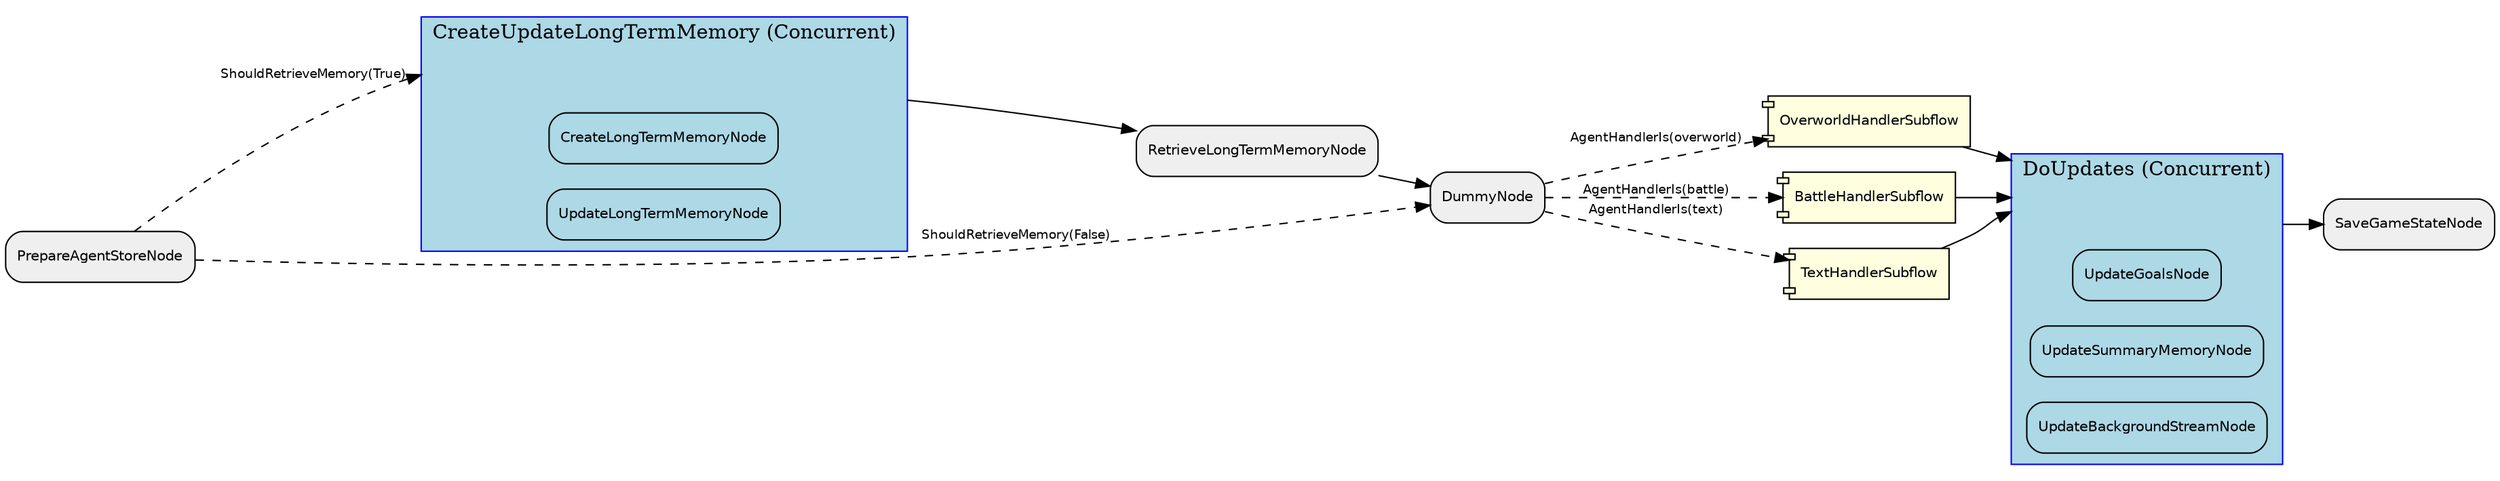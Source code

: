 digraph "G" {
  rankdir=LR;
  compound=true;
  node [shape=box, style="rounded,filled", fillcolor="#EFEFEF", fontname="Helvetica", fontsize=10];
  edge [fontname="Helvetica", fontsize=9];
  subgraph "cluster_1oRfyXrGPcCEyqtdQu0Na" {
    label="CreateUpdateLongTermMemory (Concurrent)";
    style="filled"; fillcolor="lightblue"; color="blue";
    node [fillcolor="lightblue", style="filled,rounded"];
    "1oRfyXrGPcCEyqtdQu0Na__entry" [label="", shape=point, width=0.01, style=invis];
    "1oRfyXrGPcCEyqtdQu0Na__exit"  [label="", shape=point, width=0.01, style=invis];
    hU7PV3luT6LRVVsOQn2Op [label="CreateLongTermMemoryNode"];
    fpiQvZmuKhEC8wlcY1hTt [label="UpdateLongTermMemoryNode"];
  }
  subgraph "cluster_UD3UAbNj0GcYHiPq8TY82" {
    label="DoUpdates (Concurrent)";
    style="filled"; fillcolor="lightblue"; color="blue";
    node [fillcolor="lightblue", style="filled,rounded"];
    "UD3UAbNj0GcYHiPq8TY82__entry" [label="", shape=point, width=0.01, style=invis];
    "UD3UAbNj0GcYHiPq8TY82__exit"  [label="", shape=point, width=0.01, style=invis];
    xlT9pEITdpFgbo6P7fr6A [label="UpdateGoalsNode"];
    LTzJrsXyBkeVPc8xb6gSg [label="UpdateSummaryMemoryNode"];
    w3utmlSe25CSFjCST31tE [label="UpdateBackgroundStreamNode"];
  }
  WQ9rYxUhB1KhxJy926ErG [label="OverworldHandlerSubflow", shape=component, style="filled,rounded", fillcolor="lightyellow"];
  "7Ux9TNOigXjiAkE2hIhMz" [label="BattleHandlerSubflow", shape=component, style="filled,rounded", fillcolor="lightyellow"];
  xlT9pEITdpFgbo6P7fr6A [label="UpdateGoalsNode"];
  "8Pu11PF4mZB6Hzfgnn0Oh" [label="RetrieveLongTermMemoryNode"];
  nTFsQjsTte4kM2DLY1RUj [label="TextHandlerSubflow", shape=component, style="filled,rounded", fillcolor="lightyellow"];
  jd4ROO1swkUKgiLbHWh7d [label="PrepareAgentStoreNode"];
  "7gDpNVKWMgCTXVXDNzH0z" [label="DummyNode"];
  w3utmlSe25CSFjCST31tE [label="UpdateBackgroundStreamNode"];
  d9RIHXEdTjjix1eM85blf [label="SaveGameStateNode"];
  LTzJrsXyBkeVPc8xb6gSg [label="UpdateSummaryMemoryNode"];
  hU7PV3luT6LRVVsOQn2Op [label="CreateLongTermMemoryNode"];
  fpiQvZmuKhEC8wlcY1hTt [label="UpdateLongTermMemoryNode"];
  jd4ROO1swkUKgiLbHWh7d -> "1oRfyXrGPcCEyqtdQu0Na__entry" [lhead="cluster_1oRfyXrGPcCEyqtdQu0Na", style="dashed", label="ShouldRetrieveMemory(True)"];
  "1oRfyXrGPcCEyqtdQu0Na__exit" -> "8Pu11PF4mZB6Hzfgnn0Oh" [ltail="cluster_1oRfyXrGPcCEyqtdQu0Na", style="solid"];
  jd4ROO1swkUKgiLbHWh7d -> "7gDpNVKWMgCTXVXDNzH0z" [style="dashed", label="ShouldRetrieveMemory(False)"];
  "8Pu11PF4mZB6Hzfgnn0Oh" -> "7gDpNVKWMgCTXVXDNzH0z" [style="solid"];
  "7gDpNVKWMgCTXVXDNzH0z" -> WQ9rYxUhB1KhxJy926ErG [style="dashed", label="AgentHandlerIs(overworld)"];
  "7gDpNVKWMgCTXVXDNzH0z" -> "7Ux9TNOigXjiAkE2hIhMz" [style="dashed", label="AgentHandlerIs(battle)"];
  "7gDpNVKWMgCTXVXDNzH0z" -> nTFsQjsTte4kM2DLY1RUj [style="dashed", label="AgentHandlerIs(text)"];
  nTFsQjsTte4kM2DLY1RUj -> UD3UAbNj0GcYHiPq8TY82__entry [lhead="cluster_UD3UAbNj0GcYHiPq8TY82", style="solid"];
  "7Ux9TNOigXjiAkE2hIhMz" -> UD3UAbNj0GcYHiPq8TY82__entry [lhead="cluster_UD3UAbNj0GcYHiPq8TY82", style="solid"];
  WQ9rYxUhB1KhxJy926ErG -> UD3UAbNj0GcYHiPq8TY82__entry [lhead="cluster_UD3UAbNj0GcYHiPq8TY82", style="solid"];
  UD3UAbNj0GcYHiPq8TY82__exit -> d9RIHXEdTjjix1eM85blf [ltail="cluster_UD3UAbNj0GcYHiPq8TY82", style="solid"];
}

